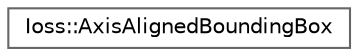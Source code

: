 digraph "Graphical Class Hierarchy"
{
 // INTERACTIVE_SVG=YES
 // LATEX_PDF_SIZE
  bgcolor="transparent";
  edge [fontname=Helvetica,fontsize=10,labelfontname=Helvetica,labelfontsize=10];
  node [fontname=Helvetica,fontsize=10,shape=box,height=0.2,width=0.4];
  rankdir="LR";
  Node0 [id="Node000000",label="Ioss::AxisAlignedBoundingBox",height=0.2,width=0.4,color="grey40", fillcolor="white", style="filled",URL="$structIoss_1_1AxisAlignedBoundingBox.html",tooltip=" "];
}
